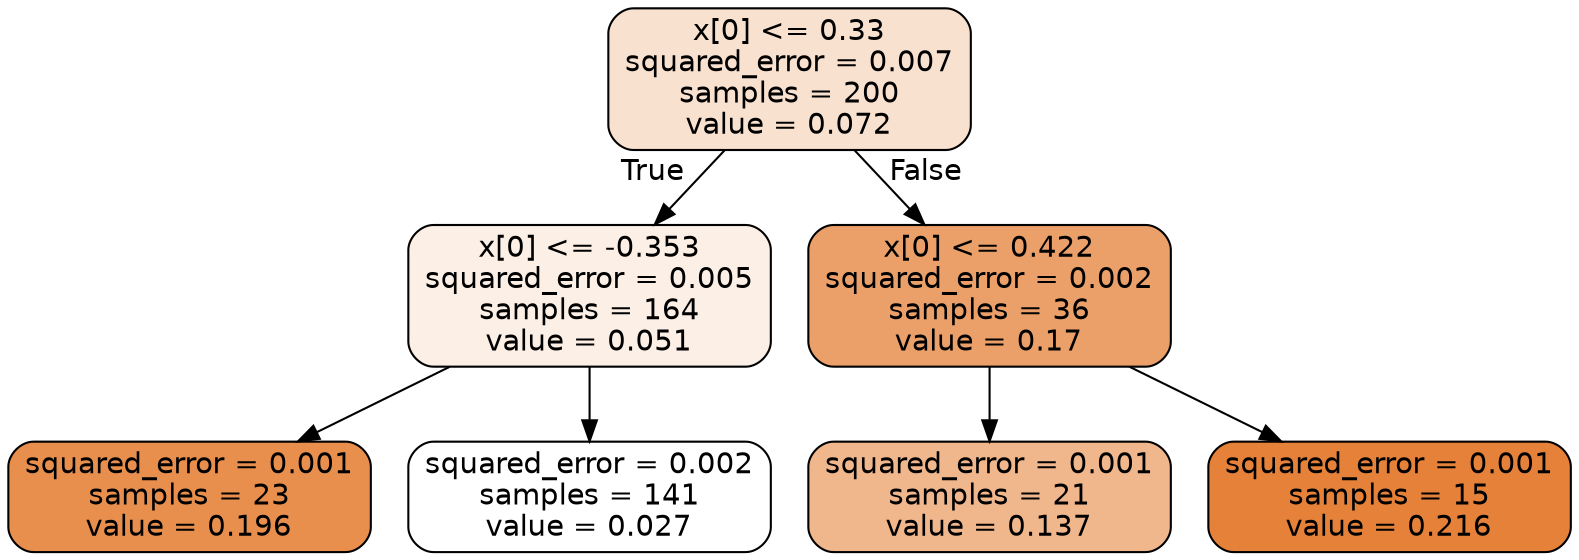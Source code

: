digraph Tree {
node [shape=box, style="filled, rounded", color="black", fontname="helvetica"] ;
edge [fontname="helvetica"] ;
0 [label="x[0] <= 0.33\nsquared_error = 0.007\nsamples = 200\nvalue = 0.072", fillcolor="#f9e1d0"] ;
1 [label="x[0] <= -0.353\nsquared_error = 0.005\nsamples = 164\nvalue = 0.051", fillcolor="#fcefe6"] ;
0 -> 1 [labeldistance=2.5, labelangle=45, headlabel="True"] ;
2 [label="squared_error = 0.001\nsamples = 23\nvalue = 0.196", fillcolor="#e88f4e"] ;
1 -> 2 ;
3 [label="squared_error = 0.002\nsamples = 141\nvalue = 0.027", fillcolor="#ffffff"] ;
1 -> 3 ;
4 [label="x[0] <= 0.422\nsquared_error = 0.002\nsamples = 36\nvalue = 0.17", fillcolor="#eba06a"] ;
0 -> 4 [labeldistance=2.5, labelangle=-45, headlabel="False"] ;
5 [label="squared_error = 0.001\nsamples = 21\nvalue = 0.137", fillcolor="#f0b68c"] ;
4 -> 5 ;
6 [label="squared_error = 0.001\nsamples = 15\nvalue = 0.216", fillcolor="#e58139"] ;
4 -> 6 ;
}